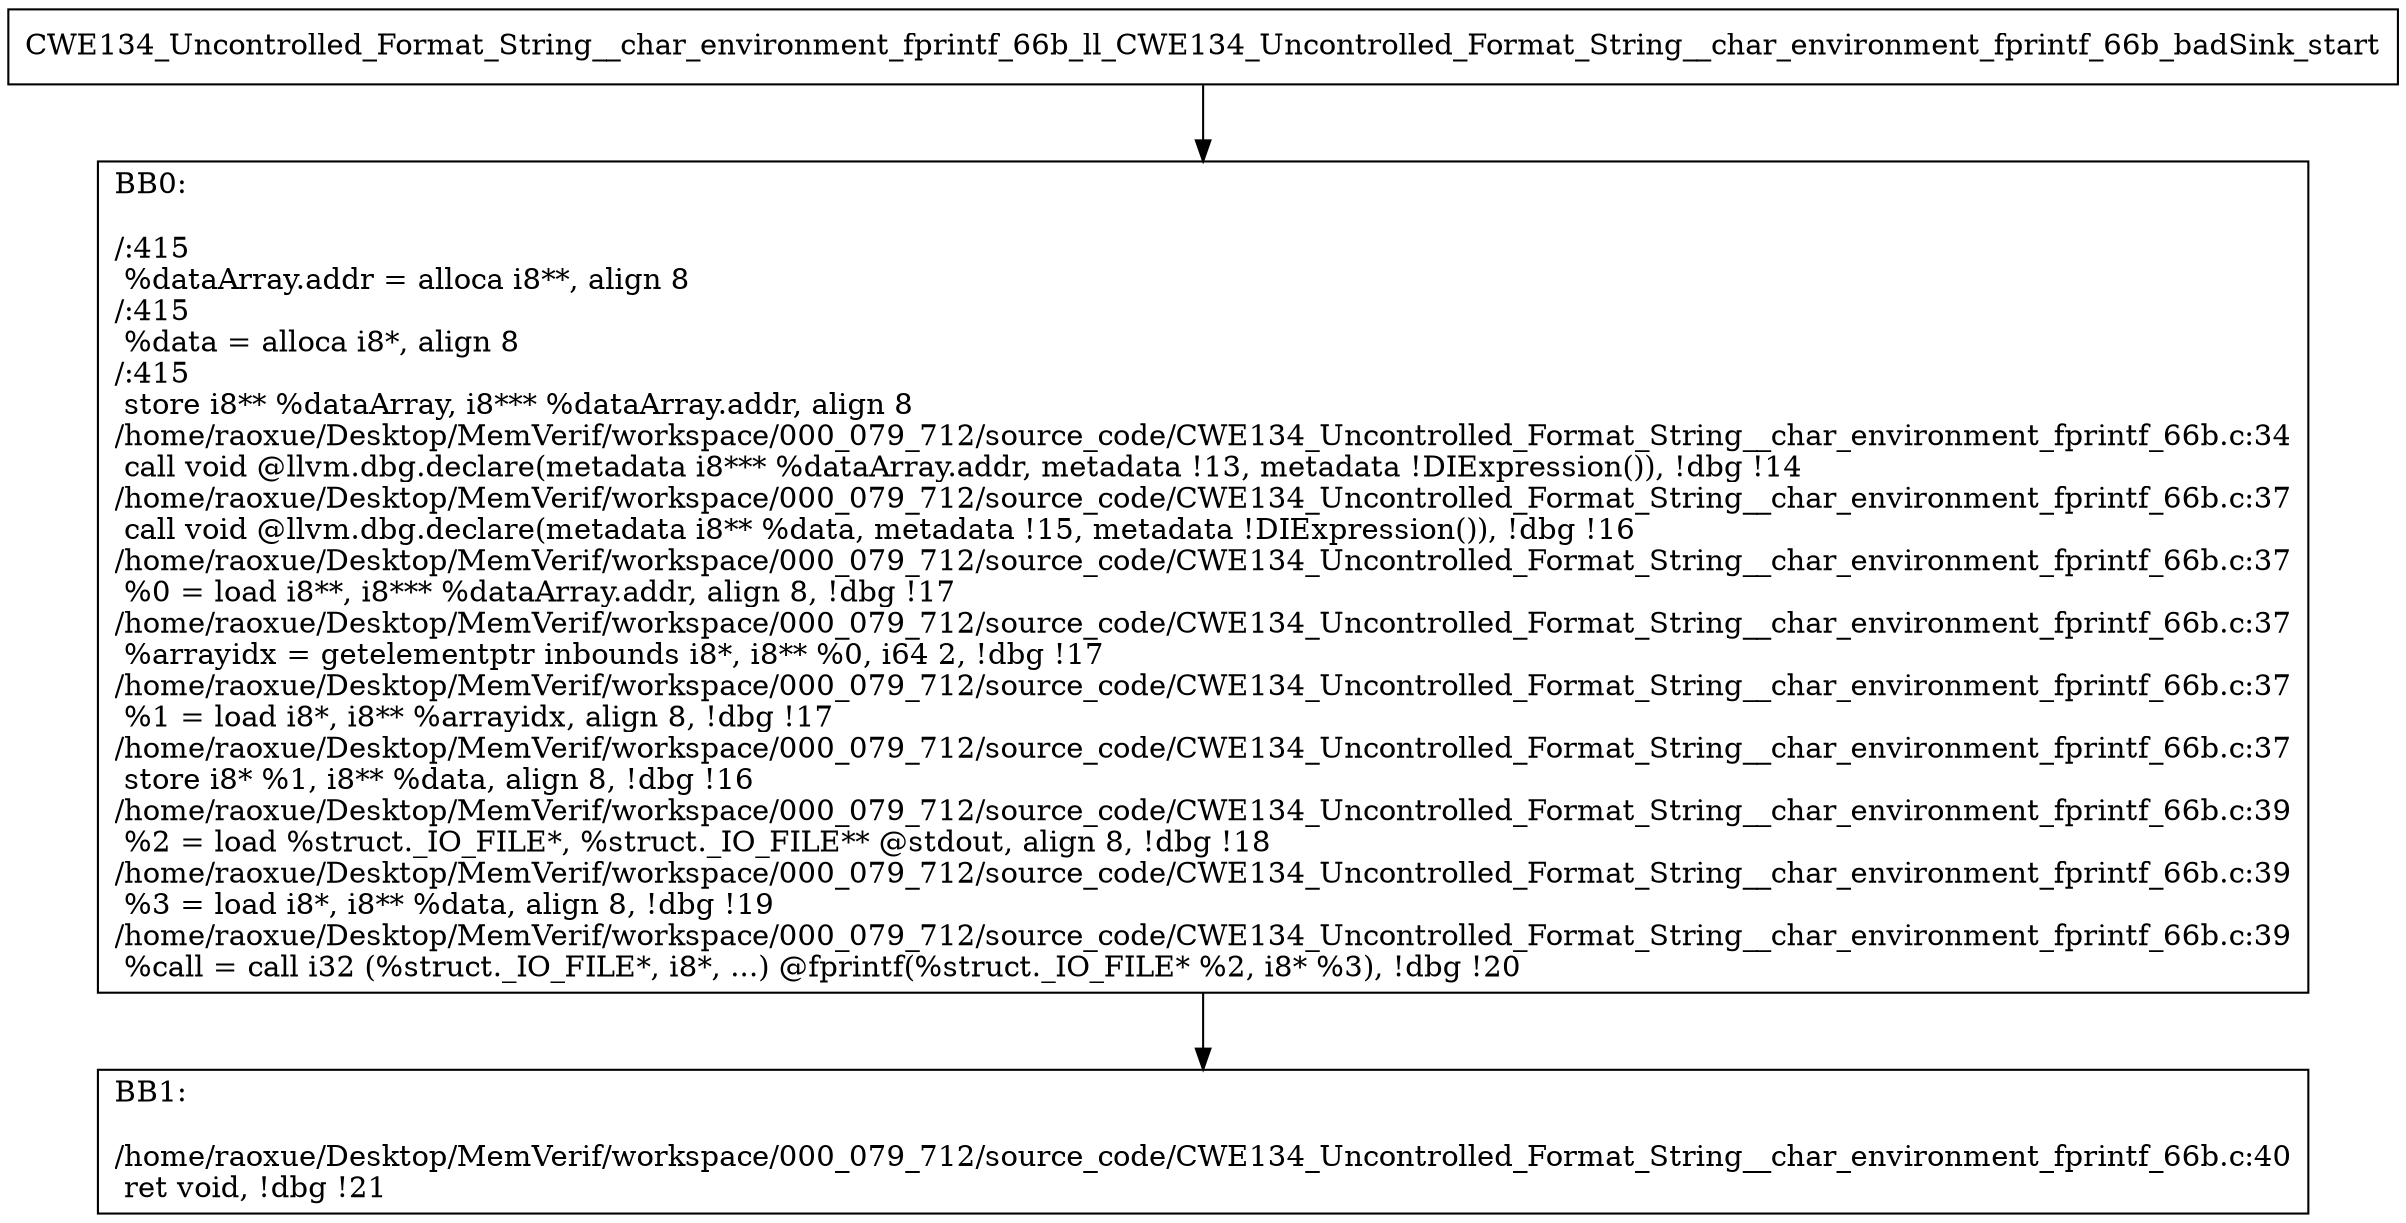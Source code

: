 digraph "CFG for'CWE134_Uncontrolled_Format_String__char_environment_fprintf_66b_ll_CWE134_Uncontrolled_Format_String__char_environment_fprintf_66b_badSink' function" {
	BBCWE134_Uncontrolled_Format_String__char_environment_fprintf_66b_ll_CWE134_Uncontrolled_Format_String__char_environment_fprintf_66b_badSink_start[shape=record,label="{CWE134_Uncontrolled_Format_String__char_environment_fprintf_66b_ll_CWE134_Uncontrolled_Format_String__char_environment_fprintf_66b_badSink_start}"];
	BBCWE134_Uncontrolled_Format_String__char_environment_fprintf_66b_ll_CWE134_Uncontrolled_Format_String__char_environment_fprintf_66b_badSink_start-> CWE134_Uncontrolled_Format_String__char_environment_fprintf_66b_ll_CWE134_Uncontrolled_Format_String__char_environment_fprintf_66b_badSinkBB0;
	CWE134_Uncontrolled_Format_String__char_environment_fprintf_66b_ll_CWE134_Uncontrolled_Format_String__char_environment_fprintf_66b_badSinkBB0 [shape=record, label="{BB0:\l\l/:415\l
  %dataArray.addr = alloca i8**, align 8\l
/:415\l
  %data = alloca i8*, align 8\l
/:415\l
  store i8** %dataArray, i8*** %dataArray.addr, align 8\l
/home/raoxue/Desktop/MemVerif/workspace/000_079_712/source_code/CWE134_Uncontrolled_Format_String__char_environment_fprintf_66b.c:34\l
  call void @llvm.dbg.declare(metadata i8*** %dataArray.addr, metadata !13, metadata !DIExpression()), !dbg !14\l
/home/raoxue/Desktop/MemVerif/workspace/000_079_712/source_code/CWE134_Uncontrolled_Format_String__char_environment_fprintf_66b.c:37\l
  call void @llvm.dbg.declare(metadata i8** %data, metadata !15, metadata !DIExpression()), !dbg !16\l
/home/raoxue/Desktop/MemVerif/workspace/000_079_712/source_code/CWE134_Uncontrolled_Format_String__char_environment_fprintf_66b.c:37\l
  %0 = load i8**, i8*** %dataArray.addr, align 8, !dbg !17\l
/home/raoxue/Desktop/MemVerif/workspace/000_079_712/source_code/CWE134_Uncontrolled_Format_String__char_environment_fprintf_66b.c:37\l
  %arrayidx = getelementptr inbounds i8*, i8** %0, i64 2, !dbg !17\l
/home/raoxue/Desktop/MemVerif/workspace/000_079_712/source_code/CWE134_Uncontrolled_Format_String__char_environment_fprintf_66b.c:37\l
  %1 = load i8*, i8** %arrayidx, align 8, !dbg !17\l
/home/raoxue/Desktop/MemVerif/workspace/000_079_712/source_code/CWE134_Uncontrolled_Format_String__char_environment_fprintf_66b.c:37\l
  store i8* %1, i8** %data, align 8, !dbg !16\l
/home/raoxue/Desktop/MemVerif/workspace/000_079_712/source_code/CWE134_Uncontrolled_Format_String__char_environment_fprintf_66b.c:39\l
  %2 = load %struct._IO_FILE*, %struct._IO_FILE** @stdout, align 8, !dbg !18\l
/home/raoxue/Desktop/MemVerif/workspace/000_079_712/source_code/CWE134_Uncontrolled_Format_String__char_environment_fprintf_66b.c:39\l
  %3 = load i8*, i8** %data, align 8, !dbg !19\l
/home/raoxue/Desktop/MemVerif/workspace/000_079_712/source_code/CWE134_Uncontrolled_Format_String__char_environment_fprintf_66b.c:39\l
  %call = call i32 (%struct._IO_FILE*, i8*, ...) @fprintf(%struct._IO_FILE* %2, i8* %3), !dbg !20\l
}"];
	CWE134_Uncontrolled_Format_String__char_environment_fprintf_66b_ll_CWE134_Uncontrolled_Format_String__char_environment_fprintf_66b_badSinkBB0-> CWE134_Uncontrolled_Format_String__char_environment_fprintf_66b_ll_CWE134_Uncontrolled_Format_String__char_environment_fprintf_66b_badSinkBB1;
	CWE134_Uncontrolled_Format_String__char_environment_fprintf_66b_ll_CWE134_Uncontrolled_Format_String__char_environment_fprintf_66b_badSinkBB1 [shape=record, label="{BB1:\l\l/home/raoxue/Desktop/MemVerif/workspace/000_079_712/source_code/CWE134_Uncontrolled_Format_String__char_environment_fprintf_66b.c:40\l
  ret void, !dbg !21\l
}"];
}
